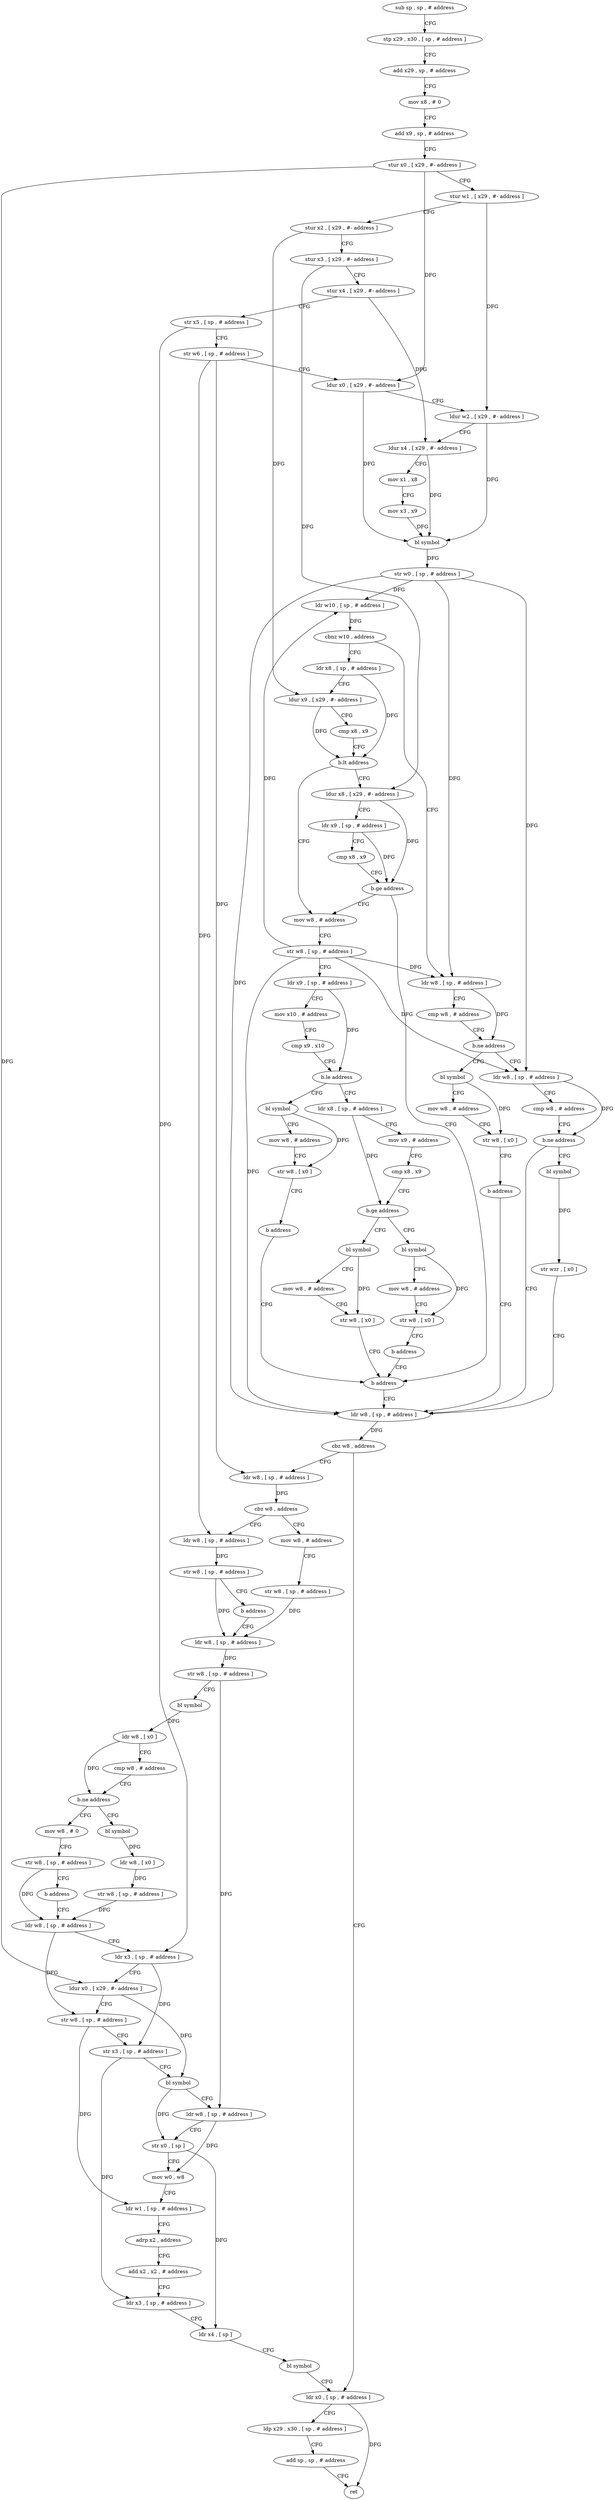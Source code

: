 digraph "func" {
"4345668" [label = "sub sp , sp , # address" ]
"4345672" [label = "stp x29 , x30 , [ sp , # address ]" ]
"4345676" [label = "add x29 , sp , # address" ]
"4345680" [label = "mov x8 , # 0" ]
"4345684" [label = "add x9 , sp , # address" ]
"4345688" [label = "stur x0 , [ x29 , #- address ]" ]
"4345692" [label = "stur w1 , [ x29 , #- address ]" ]
"4345696" [label = "stur x2 , [ x29 , #- address ]" ]
"4345700" [label = "stur x3 , [ x29 , #- address ]" ]
"4345704" [label = "stur x4 , [ x29 , #- address ]" ]
"4345708" [label = "str x5 , [ sp , # address ]" ]
"4345712" [label = "str w6 , [ sp , # address ]" ]
"4345716" [label = "ldur x0 , [ x29 , #- address ]" ]
"4345720" [label = "ldur w2 , [ x29 , #- address ]" ]
"4345724" [label = "ldur x4 , [ x29 , #- address ]" ]
"4345728" [label = "mov x1 , x8" ]
"4345732" [label = "mov x3 , x9" ]
"4345736" [label = "bl symbol" ]
"4345740" [label = "str w0 , [ sp , # address ]" ]
"4345744" [label = "ldr w10 , [ sp , # address ]" ]
"4345748" [label = "cbnz w10 , address" ]
"4345872" [label = "ldr w8 , [ sp , # address ]" ]
"4345752" [label = "ldr x8 , [ sp , # address ]" ]
"4345876" [label = "cmp w8 , # address" ]
"4345880" [label = "b.ne address" ]
"4345900" [label = "ldr w8 , [ sp , # address ]" ]
"4345884" [label = "bl symbol" ]
"4345756" [label = "ldur x9 , [ x29 , #- address ]" ]
"4345760" [label = "cmp x8 , x9" ]
"4345764" [label = "b.lt address" ]
"4345784" [label = "mov w8 , # address" ]
"4345768" [label = "ldur x8 , [ x29 , #- address ]" ]
"4345904" [label = "cmp w8 , # address" ]
"4345908" [label = "b.ne address" ]
"4345920" [label = "ldr w8 , [ sp , # address ]" ]
"4345912" [label = "bl symbol" ]
"4345888" [label = "mov w8 , # address" ]
"4345892" [label = "str w8 , [ x0 ]" ]
"4345896" [label = "b address" ]
"4345788" [label = "str w8 , [ sp , # address ]" ]
"4345792" [label = "ldr x9 , [ sp , # address ]" ]
"4345796" [label = "mov x10 , # address" ]
"4345800" [label = "cmp x9 , x10" ]
"4345804" [label = "b.le address" ]
"4345824" [label = "ldr x8 , [ sp , # address ]" ]
"4345808" [label = "bl symbol" ]
"4345772" [label = "ldr x9 , [ sp , # address ]" ]
"4345776" [label = "cmp x8 , x9" ]
"4345780" [label = "b.ge address" ]
"4345868" [label = "b address" ]
"4345924" [label = "cbz w8 , address" ]
"4346064" [label = "ldr x0 , [ sp , # address ]" ]
"4345928" [label = "ldr w8 , [ sp , # address ]" ]
"4345916" [label = "str wzr , [ x0 ]" ]
"4345828" [label = "mov x9 , # address" ]
"4345832" [label = "cmp x8 , x9" ]
"4345836" [label = "b.ge address" ]
"4345856" [label = "bl symbol" ]
"4345840" [label = "bl symbol" ]
"4345812" [label = "mov w8 , # address" ]
"4345816" [label = "str w8 , [ x0 ]" ]
"4345820" [label = "b address" ]
"4346068" [label = "ldp x29 , x30 , [ sp , # address ]" ]
"4346072" [label = "add sp , sp , # address" ]
"4346076" [label = "ret" ]
"4345932" [label = "cbz w8 , address" ]
"4345948" [label = "mov w8 , # address" ]
"4345936" [label = "ldr w8 , [ sp , # address ]" ]
"4345860" [label = "mov w8 , # address" ]
"4345864" [label = "str w8 , [ x0 ]" ]
"4345844" [label = "mov w8 , # address" ]
"4345848" [label = "str w8 , [ x0 ]" ]
"4345852" [label = "b address" ]
"4345952" [label = "str w8 , [ sp , # address ]" ]
"4345956" [label = "ldr w8 , [ sp , # address ]" ]
"4345940" [label = "str w8 , [ sp , # address ]" ]
"4345944" [label = "b address" ]
"4345992" [label = "bl symbol" ]
"4345996" [label = "ldr w8 , [ x0 ]" ]
"4346000" [label = "str w8 , [ sp , # address ]" ]
"4346004" [label = "ldr w8 , [ sp , # address ]" ]
"4345980" [label = "mov w8 , # 0" ]
"4345984" [label = "str w8 , [ sp , # address ]" ]
"4345988" [label = "b address" ]
"4345960" [label = "str w8 , [ sp , # address ]" ]
"4345964" [label = "bl symbol" ]
"4345968" [label = "ldr w8 , [ x0 ]" ]
"4345972" [label = "cmp w8 , # address" ]
"4345976" [label = "b.ne address" ]
"4346008" [label = "ldr x3 , [ sp , # address ]" ]
"4346012" [label = "ldur x0 , [ x29 , #- address ]" ]
"4346016" [label = "str w8 , [ sp , # address ]" ]
"4346020" [label = "str x3 , [ sp , # address ]" ]
"4346024" [label = "bl symbol" ]
"4346028" [label = "ldr w8 , [ sp , # address ]" ]
"4346032" [label = "str x0 , [ sp ]" ]
"4346036" [label = "mov w0 , w8" ]
"4346040" [label = "ldr w1 , [ sp , # address ]" ]
"4346044" [label = "adrp x2 , address" ]
"4346048" [label = "add x2 , x2 , # address" ]
"4346052" [label = "ldr x3 , [ sp , # address ]" ]
"4346056" [label = "ldr x4 , [ sp ]" ]
"4346060" [label = "bl symbol" ]
"4345668" -> "4345672" [ label = "CFG" ]
"4345672" -> "4345676" [ label = "CFG" ]
"4345676" -> "4345680" [ label = "CFG" ]
"4345680" -> "4345684" [ label = "CFG" ]
"4345684" -> "4345688" [ label = "CFG" ]
"4345688" -> "4345692" [ label = "CFG" ]
"4345688" -> "4345716" [ label = "DFG" ]
"4345688" -> "4346012" [ label = "DFG" ]
"4345692" -> "4345696" [ label = "CFG" ]
"4345692" -> "4345720" [ label = "DFG" ]
"4345696" -> "4345700" [ label = "CFG" ]
"4345696" -> "4345756" [ label = "DFG" ]
"4345700" -> "4345704" [ label = "CFG" ]
"4345700" -> "4345768" [ label = "DFG" ]
"4345704" -> "4345708" [ label = "CFG" ]
"4345704" -> "4345724" [ label = "DFG" ]
"4345708" -> "4345712" [ label = "CFG" ]
"4345708" -> "4346008" [ label = "DFG" ]
"4345712" -> "4345716" [ label = "CFG" ]
"4345712" -> "4345928" [ label = "DFG" ]
"4345712" -> "4345936" [ label = "DFG" ]
"4345716" -> "4345720" [ label = "CFG" ]
"4345716" -> "4345736" [ label = "DFG" ]
"4345720" -> "4345724" [ label = "CFG" ]
"4345720" -> "4345736" [ label = "DFG" ]
"4345724" -> "4345728" [ label = "CFG" ]
"4345724" -> "4345736" [ label = "DFG" ]
"4345728" -> "4345732" [ label = "CFG" ]
"4345732" -> "4345736" [ label = "DFG" ]
"4345736" -> "4345740" [ label = "DFG" ]
"4345740" -> "4345744" [ label = "DFG" ]
"4345740" -> "4345872" [ label = "DFG" ]
"4345740" -> "4345900" [ label = "DFG" ]
"4345740" -> "4345920" [ label = "DFG" ]
"4345744" -> "4345748" [ label = "DFG" ]
"4345748" -> "4345872" [ label = "CFG" ]
"4345748" -> "4345752" [ label = "CFG" ]
"4345872" -> "4345876" [ label = "CFG" ]
"4345872" -> "4345880" [ label = "DFG" ]
"4345752" -> "4345756" [ label = "CFG" ]
"4345752" -> "4345764" [ label = "DFG" ]
"4345876" -> "4345880" [ label = "CFG" ]
"4345880" -> "4345900" [ label = "CFG" ]
"4345880" -> "4345884" [ label = "CFG" ]
"4345900" -> "4345904" [ label = "CFG" ]
"4345900" -> "4345908" [ label = "DFG" ]
"4345884" -> "4345888" [ label = "CFG" ]
"4345884" -> "4345892" [ label = "DFG" ]
"4345756" -> "4345760" [ label = "CFG" ]
"4345756" -> "4345764" [ label = "DFG" ]
"4345760" -> "4345764" [ label = "CFG" ]
"4345764" -> "4345784" [ label = "CFG" ]
"4345764" -> "4345768" [ label = "CFG" ]
"4345784" -> "4345788" [ label = "CFG" ]
"4345768" -> "4345772" [ label = "CFG" ]
"4345768" -> "4345780" [ label = "DFG" ]
"4345904" -> "4345908" [ label = "CFG" ]
"4345908" -> "4345920" [ label = "CFG" ]
"4345908" -> "4345912" [ label = "CFG" ]
"4345920" -> "4345924" [ label = "DFG" ]
"4345912" -> "4345916" [ label = "DFG" ]
"4345888" -> "4345892" [ label = "CFG" ]
"4345892" -> "4345896" [ label = "CFG" ]
"4345896" -> "4345920" [ label = "CFG" ]
"4345788" -> "4345792" [ label = "CFG" ]
"4345788" -> "4345744" [ label = "DFG" ]
"4345788" -> "4345872" [ label = "DFG" ]
"4345788" -> "4345900" [ label = "DFG" ]
"4345788" -> "4345920" [ label = "DFG" ]
"4345792" -> "4345796" [ label = "CFG" ]
"4345792" -> "4345804" [ label = "DFG" ]
"4345796" -> "4345800" [ label = "CFG" ]
"4345800" -> "4345804" [ label = "CFG" ]
"4345804" -> "4345824" [ label = "CFG" ]
"4345804" -> "4345808" [ label = "CFG" ]
"4345824" -> "4345828" [ label = "CFG" ]
"4345824" -> "4345836" [ label = "DFG" ]
"4345808" -> "4345812" [ label = "CFG" ]
"4345808" -> "4345816" [ label = "DFG" ]
"4345772" -> "4345776" [ label = "CFG" ]
"4345772" -> "4345780" [ label = "DFG" ]
"4345776" -> "4345780" [ label = "CFG" ]
"4345780" -> "4345868" [ label = "CFG" ]
"4345780" -> "4345784" [ label = "CFG" ]
"4345868" -> "4345920" [ label = "CFG" ]
"4345924" -> "4346064" [ label = "CFG" ]
"4345924" -> "4345928" [ label = "CFG" ]
"4346064" -> "4346068" [ label = "CFG" ]
"4346064" -> "4346076" [ label = "DFG" ]
"4345928" -> "4345932" [ label = "DFG" ]
"4345916" -> "4345920" [ label = "CFG" ]
"4345828" -> "4345832" [ label = "CFG" ]
"4345832" -> "4345836" [ label = "CFG" ]
"4345836" -> "4345856" [ label = "CFG" ]
"4345836" -> "4345840" [ label = "CFG" ]
"4345856" -> "4345860" [ label = "CFG" ]
"4345856" -> "4345864" [ label = "DFG" ]
"4345840" -> "4345844" [ label = "CFG" ]
"4345840" -> "4345848" [ label = "DFG" ]
"4345812" -> "4345816" [ label = "CFG" ]
"4345816" -> "4345820" [ label = "CFG" ]
"4345820" -> "4345868" [ label = "CFG" ]
"4346068" -> "4346072" [ label = "CFG" ]
"4346072" -> "4346076" [ label = "CFG" ]
"4345932" -> "4345948" [ label = "CFG" ]
"4345932" -> "4345936" [ label = "CFG" ]
"4345948" -> "4345952" [ label = "CFG" ]
"4345936" -> "4345940" [ label = "DFG" ]
"4345860" -> "4345864" [ label = "CFG" ]
"4345864" -> "4345868" [ label = "CFG" ]
"4345844" -> "4345848" [ label = "CFG" ]
"4345848" -> "4345852" [ label = "CFG" ]
"4345852" -> "4345868" [ label = "CFG" ]
"4345952" -> "4345956" [ label = "DFG" ]
"4345956" -> "4345960" [ label = "DFG" ]
"4345940" -> "4345944" [ label = "CFG" ]
"4345940" -> "4345956" [ label = "DFG" ]
"4345944" -> "4345956" [ label = "CFG" ]
"4345992" -> "4345996" [ label = "DFG" ]
"4345996" -> "4346000" [ label = "DFG" ]
"4346000" -> "4346004" [ label = "DFG" ]
"4346004" -> "4346008" [ label = "CFG" ]
"4346004" -> "4346016" [ label = "DFG" ]
"4345980" -> "4345984" [ label = "CFG" ]
"4345984" -> "4345988" [ label = "CFG" ]
"4345984" -> "4346004" [ label = "DFG" ]
"4345988" -> "4346004" [ label = "CFG" ]
"4345960" -> "4345964" [ label = "CFG" ]
"4345960" -> "4346028" [ label = "DFG" ]
"4345964" -> "4345968" [ label = "DFG" ]
"4345968" -> "4345972" [ label = "CFG" ]
"4345968" -> "4345976" [ label = "DFG" ]
"4345972" -> "4345976" [ label = "CFG" ]
"4345976" -> "4345992" [ label = "CFG" ]
"4345976" -> "4345980" [ label = "CFG" ]
"4346008" -> "4346012" [ label = "CFG" ]
"4346008" -> "4346020" [ label = "DFG" ]
"4346012" -> "4346016" [ label = "CFG" ]
"4346012" -> "4346024" [ label = "DFG" ]
"4346016" -> "4346020" [ label = "CFG" ]
"4346016" -> "4346040" [ label = "DFG" ]
"4346020" -> "4346024" [ label = "CFG" ]
"4346020" -> "4346052" [ label = "DFG" ]
"4346024" -> "4346028" [ label = "CFG" ]
"4346024" -> "4346032" [ label = "DFG" ]
"4346028" -> "4346032" [ label = "CFG" ]
"4346028" -> "4346036" [ label = "DFG" ]
"4346032" -> "4346036" [ label = "CFG" ]
"4346032" -> "4346056" [ label = "DFG" ]
"4346036" -> "4346040" [ label = "CFG" ]
"4346040" -> "4346044" [ label = "CFG" ]
"4346044" -> "4346048" [ label = "CFG" ]
"4346048" -> "4346052" [ label = "CFG" ]
"4346052" -> "4346056" [ label = "CFG" ]
"4346056" -> "4346060" [ label = "CFG" ]
"4346060" -> "4346064" [ label = "CFG" ]
}
